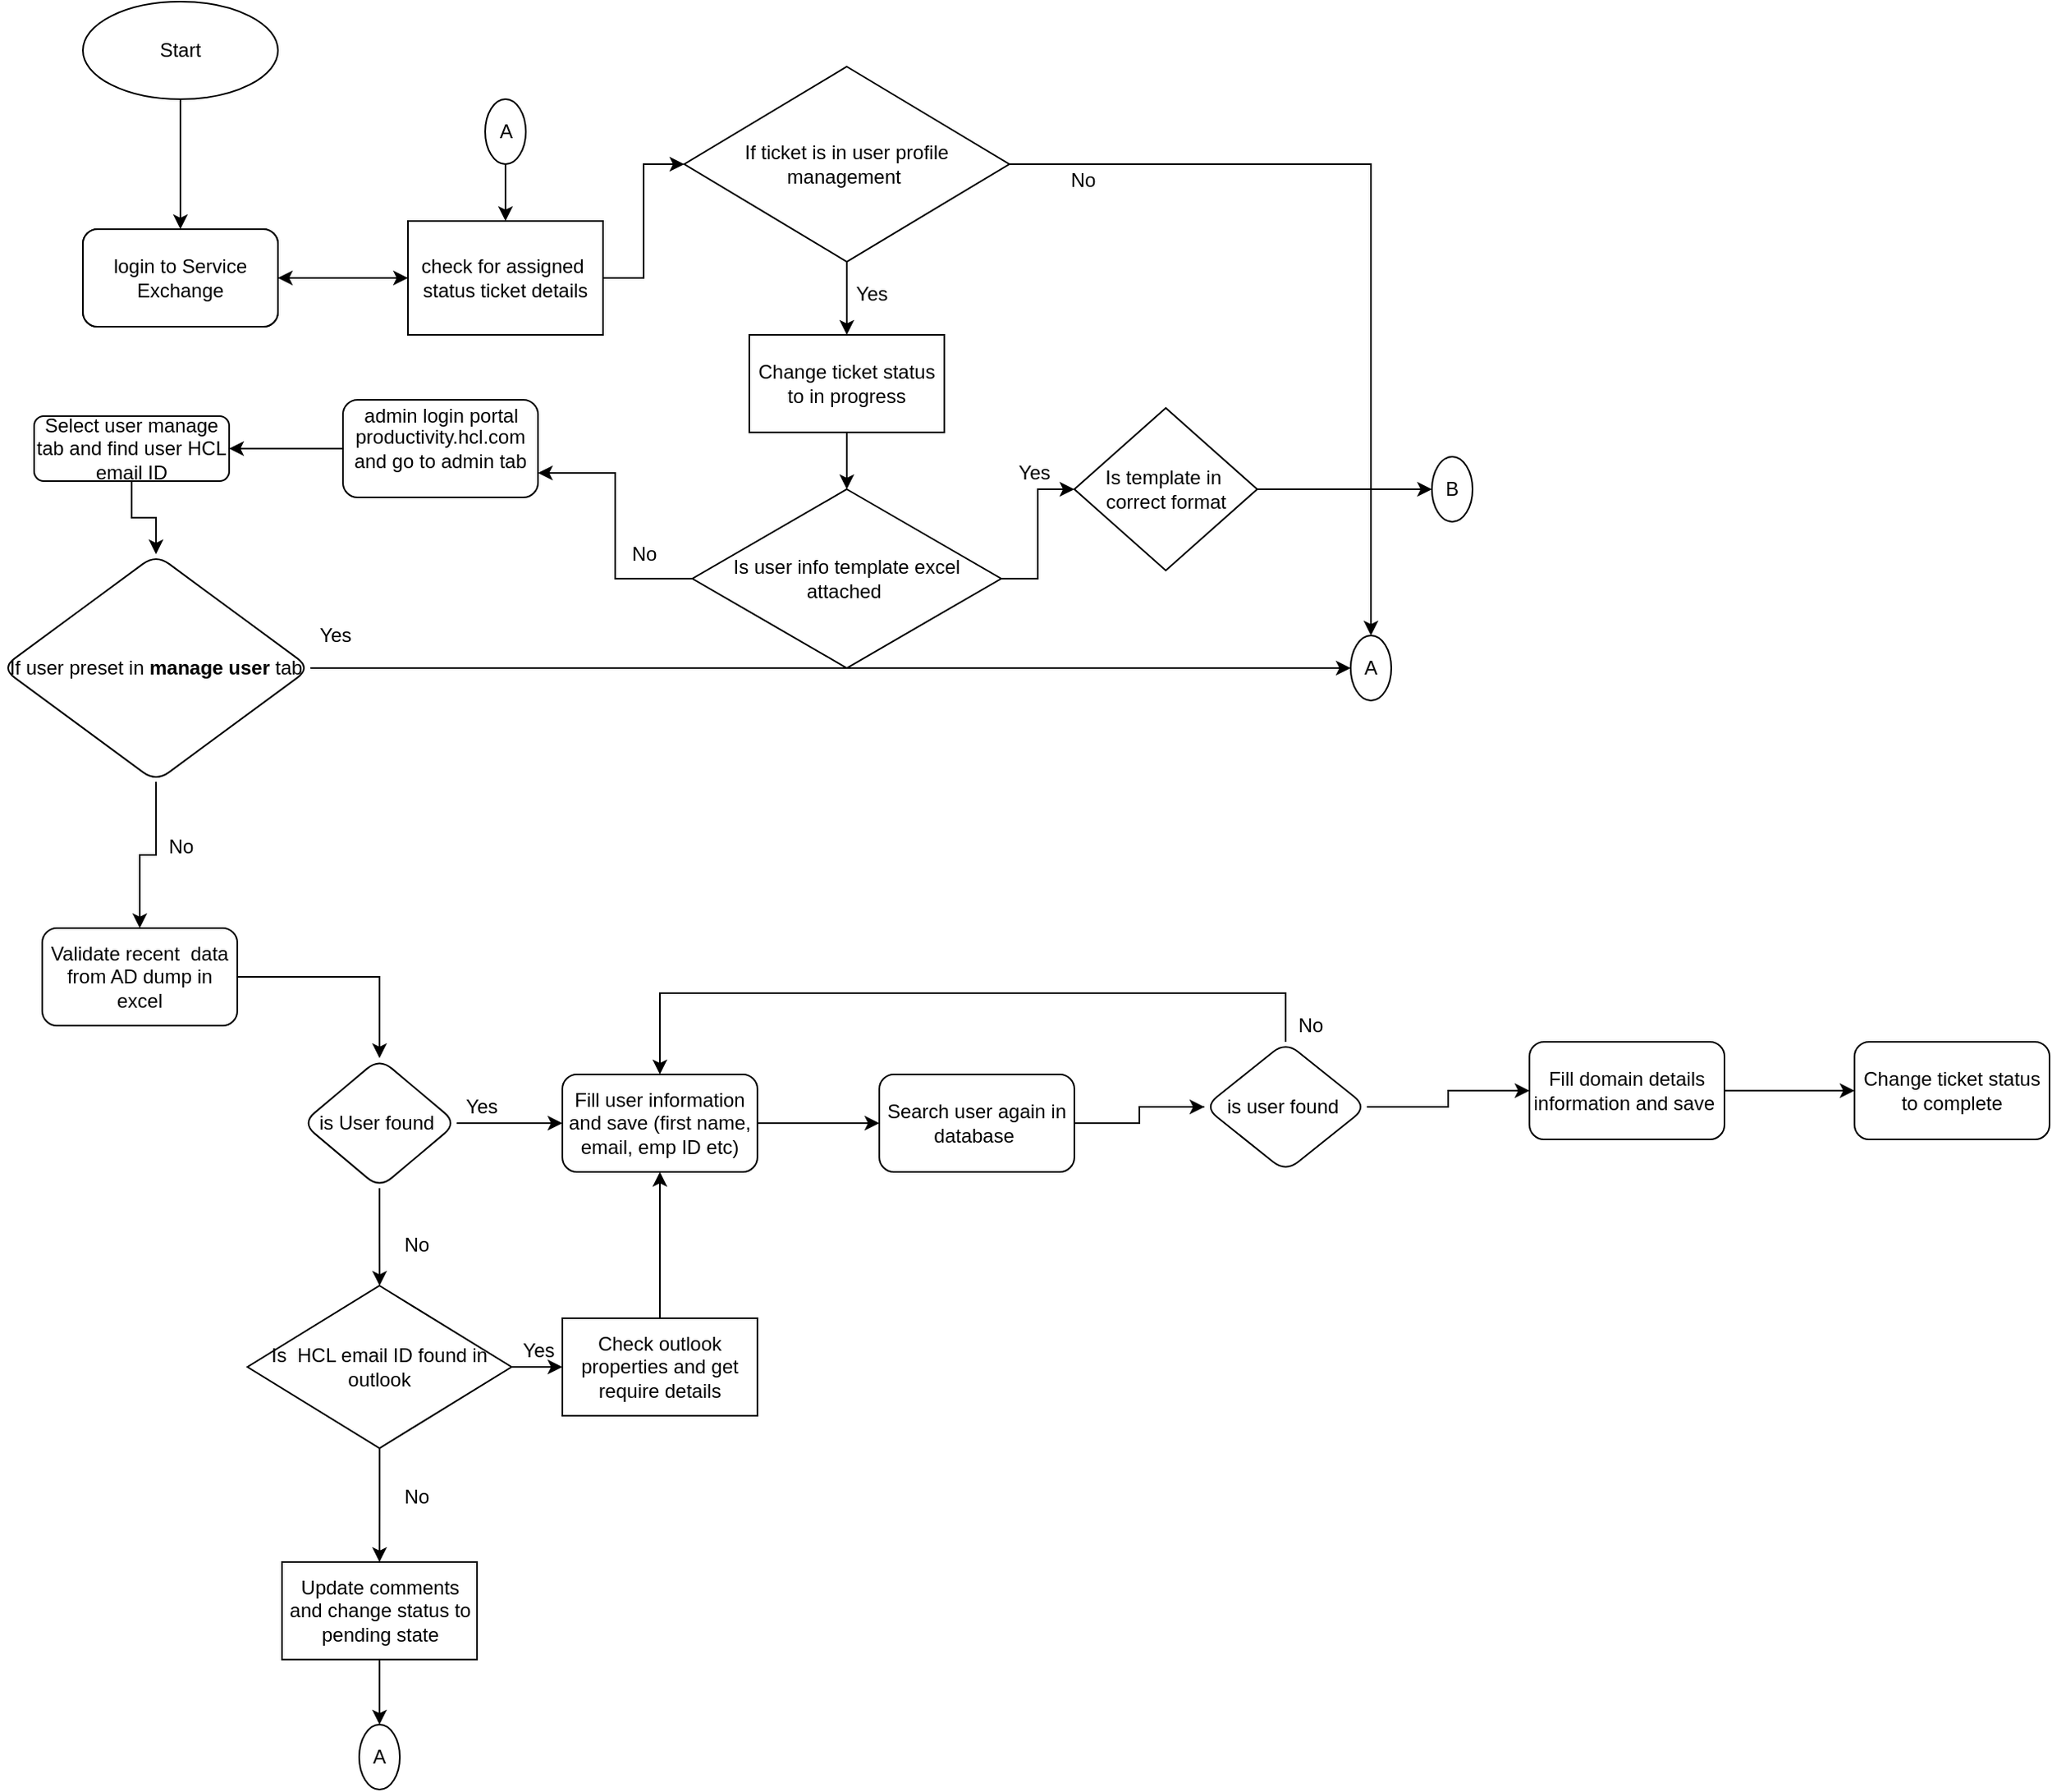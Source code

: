 <mxfile version="16.3.0" type="github" pages="2">
  <diagram id="C5RBs43oDa-KdzZeNtuy" name="Single and multi user">
    <mxGraphModel dx="1138" dy="1679" grid="1" gridSize="10" guides="1" tooltips="1" connect="1" arrows="1" fold="1" page="1" pageScale="1" pageWidth="827" pageHeight="1169" math="0" shadow="0">
      <root>
        <mxCell id="WIyWlLk6GJQsqaUBKTNV-0" />
        <mxCell id="WIyWlLk6GJQsqaUBKTNV-1" parent="WIyWlLk6GJQsqaUBKTNV-0" />
        <mxCell id="cetacUVgxctD-D2GYmzZ-1" value="" style="edgeStyle=orthogonalEdgeStyle;rounded=0;orthogonalLoop=1;jettySize=auto;html=1;startArrow=none;" parent="WIyWlLk6GJQsqaUBKTNV-1" source="cetacUVgxctD-D2GYmzZ-11" target="cetacUVgxctD-D2GYmzZ-0" edge="1">
          <mxGeometry relative="1" as="geometry">
            <Array as="points" />
          </mxGeometry>
        </mxCell>
        <mxCell id="mAZsOUOAPsP8ywR38D3I-47" value="" style="edgeStyle=orthogonalEdgeStyle;rounded=0;orthogonalLoop=1;jettySize=auto;html=1;" parent="WIyWlLk6GJQsqaUBKTNV-1" source="WIyWlLk6GJQsqaUBKTNV-7" target="cetacUVgxctD-D2GYmzZ-41" edge="1">
          <mxGeometry relative="1" as="geometry" />
        </mxCell>
        <mxCell id="WIyWlLk6GJQsqaUBKTNV-7" value="Select user manage tab and find user HCL email ID" style="rounded=1;whiteSpace=wrap;html=1;fontSize=12;glass=0;strokeWidth=1;shadow=0;" parent="WIyWlLk6GJQsqaUBKTNV-1" vertex="1">
          <mxGeometry x="130" y="65" width="120" height="40" as="geometry" />
        </mxCell>
        <mxCell id="cetacUVgxctD-D2GYmzZ-0" value="service exchange(user raised ticket)" style="whiteSpace=wrap;html=1;rounded=1;glass=0;strokeWidth=1;shadow=0;" parent="WIyWlLk6GJQsqaUBKTNV-1" vertex="1">
          <mxGeometry x="160" y="-50" width="120" height="60" as="geometry" />
        </mxCell>
        <mxCell id="cetacUVgxctD-D2GYmzZ-12" value="" style="edgeStyle=orthogonalEdgeStyle;rounded=0;orthogonalLoop=1;jettySize=auto;html=1;" parent="WIyWlLk6GJQsqaUBKTNV-1" source="cetacUVgxctD-D2GYmzZ-3" target="cetacUVgxctD-D2GYmzZ-11" edge="1">
          <mxGeometry relative="1" as="geometry" />
        </mxCell>
        <mxCell id="cetacUVgxctD-D2GYmzZ-3" value="login to Service Exchange" style="whiteSpace=wrap;html=1;rounded=1;glass=0;strokeWidth=1;shadow=0;" parent="WIyWlLk6GJQsqaUBKTNV-1" vertex="1">
          <mxGeometry x="160" y="-50" width="120" height="60" as="geometry" />
        </mxCell>
        <mxCell id="cetacUVgxctD-D2GYmzZ-31" value="" style="edgeStyle=orthogonalEdgeStyle;rounded=0;orthogonalLoop=1;jettySize=auto;html=1;" parent="WIyWlLk6GJQsqaUBKTNV-1" source="cetacUVgxctD-D2GYmzZ-11" target="cetacUVgxctD-D2GYmzZ-30" edge="1">
          <mxGeometry relative="1" as="geometry" />
        </mxCell>
        <mxCell id="cetacUVgxctD-D2GYmzZ-11" value="check for assigned&amp;nbsp; status ticket details" style="whiteSpace=wrap;html=1;" parent="WIyWlLk6GJQsqaUBKTNV-1" vertex="1">
          <mxGeometry x="360" y="-55" width="120" height="70" as="geometry" />
        </mxCell>
        <mxCell id="mAZsOUOAPsP8ywR38D3I-46" value="" style="edgeStyle=orthogonalEdgeStyle;rounded=0;orthogonalLoop=1;jettySize=auto;html=1;" parent="WIyWlLk6GJQsqaUBKTNV-1" source="cetacUVgxctD-D2GYmzZ-15" target="WIyWlLk6GJQsqaUBKTNV-7" edge="1">
          <mxGeometry relative="1" as="geometry" />
        </mxCell>
        <mxCell id="cetacUVgxctD-D2GYmzZ-15" value="productivity.hcl.com and go to admin tab" style="whiteSpace=wrap;html=1;rounded=1;glass=0;strokeWidth=1;shadow=0;" parent="WIyWlLk6GJQsqaUBKTNV-1" vertex="1">
          <mxGeometry x="320" y="55" width="120" height="60" as="geometry" />
        </mxCell>
        <mxCell id="cetacUVgxctD-D2GYmzZ-21" value="admin login portal" style="text;html=1;align=center;verticalAlign=middle;resizable=0;points=[];autosize=1;strokeColor=none;fillColor=none;" parent="WIyWlLk6GJQsqaUBKTNV-1" vertex="1">
          <mxGeometry x="325" y="55" width="110" height="20" as="geometry" />
        </mxCell>
        <mxCell id="cetacUVgxctD-D2GYmzZ-52" value="" style="edgeStyle=orthogonalEdgeStyle;rounded=0;orthogonalLoop=1;jettySize=auto;html=1;startArrow=none;" parent="WIyWlLk6GJQsqaUBKTNV-1" source="mAZsOUOAPsP8ywR38D3I-9" target="cetacUVgxctD-D2GYmzZ-51" edge="1">
          <mxGeometry relative="1" as="geometry" />
        </mxCell>
        <mxCell id="cetacUVgxctD-D2GYmzZ-50" value="" style="edgeStyle=orthogonalEdgeStyle;rounded=0;orthogonalLoop=1;jettySize=auto;html=1;" parent="WIyWlLk6GJQsqaUBKTNV-1" source="cetacUVgxctD-D2GYmzZ-26" target="cetacUVgxctD-D2GYmzZ-24" edge="1">
          <mxGeometry relative="1" as="geometry" />
        </mxCell>
        <mxCell id="mAZsOUOAPsP8ywR38D3I-10" value="" style="edgeStyle=orthogonalEdgeStyle;rounded=0;orthogonalLoop=1;jettySize=auto;html=1;startArrow=none;" parent="WIyWlLk6GJQsqaUBKTNV-1" source="cetacUVgxctD-D2GYmzZ-24" target="mAZsOUOAPsP8ywR38D3I-9" edge="1">
          <mxGeometry relative="1" as="geometry" />
        </mxCell>
        <mxCell id="cetacUVgxctD-D2GYmzZ-26" value="Fill user information and save (first name, email, emp ID etc)" style="whiteSpace=wrap;html=1;rounded=1;glass=0;strokeWidth=1;shadow=0;" parent="WIyWlLk6GJQsqaUBKTNV-1" vertex="1">
          <mxGeometry x="455" y="470" width="120" height="60" as="geometry" />
        </mxCell>
        <mxCell id="cetacUVgxctD-D2GYmzZ-33" value="" style="edgeStyle=orthogonalEdgeStyle;rounded=0;orthogonalLoop=1;jettySize=auto;html=1;entryX=0.5;entryY=0;entryDx=0;entryDy=0;" parent="WIyWlLk6GJQsqaUBKTNV-1" source="cetacUVgxctD-D2GYmzZ-30" target="mAZsOUOAPsP8ywR38D3I-54" edge="1">
          <mxGeometry relative="1" as="geometry">
            <mxPoint x="827" y="-60" as="targetPoint" />
          </mxGeometry>
        </mxCell>
        <mxCell id="mAZsOUOAPsP8ywR38D3I-79" value="" style="edgeStyle=orthogonalEdgeStyle;rounded=0;orthogonalLoop=1;jettySize=auto;html=1;" parent="WIyWlLk6GJQsqaUBKTNV-1" source="cetacUVgxctD-D2GYmzZ-30" target="mAZsOUOAPsP8ywR38D3I-78" edge="1">
          <mxGeometry relative="1" as="geometry" />
        </mxCell>
        <mxCell id="cetacUVgxctD-D2GYmzZ-30" value="If ticket is in user profile management&amp;nbsp;" style="rhombus;whiteSpace=wrap;html=1;" parent="WIyWlLk6GJQsqaUBKTNV-1" vertex="1">
          <mxGeometry x="530" y="-150" width="200" height="120" as="geometry" />
        </mxCell>
        <mxCell id="mAZsOUOAPsP8ywR38D3I-7" value="" style="edgeStyle=orthogonalEdgeStyle;rounded=0;orthogonalLoop=1;jettySize=auto;html=1;" parent="WIyWlLk6GJQsqaUBKTNV-1" source="cetacUVgxctD-D2GYmzZ-41" target="cetacUVgxctD-D2GYmzZ-56" edge="1">
          <mxGeometry relative="1" as="geometry" />
        </mxCell>
        <mxCell id="mAZsOUOAPsP8ywR38D3I-55" value="" style="edgeStyle=orthogonalEdgeStyle;rounded=0;orthogonalLoop=1;jettySize=auto;html=1;" parent="WIyWlLk6GJQsqaUBKTNV-1" source="cetacUVgxctD-D2GYmzZ-41" target="mAZsOUOAPsP8ywR38D3I-54" edge="1">
          <mxGeometry relative="1" as="geometry" />
        </mxCell>
        <mxCell id="cetacUVgxctD-D2GYmzZ-41" value="If user preset in &lt;b&gt;manage user&lt;/b&gt; tab" style="rhombus;whiteSpace=wrap;html=1;rounded=1;glass=0;strokeWidth=1;shadow=0;" parent="WIyWlLk6GJQsqaUBKTNV-1" vertex="1">
          <mxGeometry x="110" y="150" width="190" height="140" as="geometry" />
        </mxCell>
        <mxCell id="cetacUVgxctD-D2GYmzZ-45" value="No" style="text;html=1;resizable=0;autosize=1;align=center;verticalAlign=middle;points=[];fillColor=none;strokeColor=none;rounded=0;" parent="WIyWlLk6GJQsqaUBKTNV-1" vertex="1">
          <mxGeometry x="205" y="320" width="30" height="20" as="geometry" />
        </mxCell>
        <mxCell id="cetacUVgxctD-D2GYmzZ-46" value="No" style="text;html=1;resizable=0;autosize=1;align=center;verticalAlign=middle;points=[];fillColor=none;strokeColor=none;rounded=0;" parent="WIyWlLk6GJQsqaUBKTNV-1" vertex="1">
          <mxGeometry x="760" y="-90" width="30" height="20" as="geometry" />
        </mxCell>
        <mxCell id="mAZsOUOAPsP8ywR38D3I-83" value="" style="edgeStyle=orthogonalEdgeStyle;rounded=0;orthogonalLoop=1;jettySize=auto;html=1;" parent="WIyWlLk6GJQsqaUBKTNV-1" source="cetacUVgxctD-D2GYmzZ-51" target="mAZsOUOAPsP8ywR38D3I-82" edge="1">
          <mxGeometry relative="1" as="geometry" />
        </mxCell>
        <mxCell id="cetacUVgxctD-D2GYmzZ-51" value="&lt;span&gt;Fill domain details information and save&amp;nbsp;&lt;/span&gt;" style="rounded=1;whiteSpace=wrap;html=1;glass=0;strokeWidth=1;shadow=0;" parent="WIyWlLk6GJQsqaUBKTNV-1" vertex="1">
          <mxGeometry x="1050" y="450" width="120" height="60" as="geometry" />
        </mxCell>
        <mxCell id="mAZsOUOAPsP8ywR38D3I-3" value="" style="edgeStyle=orthogonalEdgeStyle;rounded=0;orthogonalLoop=1;jettySize=auto;html=1;" parent="WIyWlLk6GJQsqaUBKTNV-1" source="cetacUVgxctD-D2GYmzZ-56" target="mAZsOUOAPsP8ywR38D3I-2" edge="1">
          <mxGeometry relative="1" as="geometry" />
        </mxCell>
        <mxCell id="cetacUVgxctD-D2GYmzZ-56" value="Validate recent&amp;nbsp; data from AD dump in excel" style="whiteSpace=wrap;html=1;rounded=1;glass=0;strokeWidth=1;shadow=0;" parent="WIyWlLk6GJQsqaUBKTNV-1" vertex="1">
          <mxGeometry x="135" y="380" width="120" height="60" as="geometry" />
        </mxCell>
        <mxCell id="mAZsOUOAPsP8ywR38D3I-4" value="" style="edgeStyle=orthogonalEdgeStyle;rounded=0;orthogonalLoop=1;jettySize=auto;html=1;" parent="WIyWlLk6GJQsqaUBKTNV-1" source="mAZsOUOAPsP8ywR38D3I-2" target="cetacUVgxctD-D2GYmzZ-26" edge="1">
          <mxGeometry relative="1" as="geometry" />
        </mxCell>
        <mxCell id="mAZsOUOAPsP8ywR38D3I-62" value="" style="edgeStyle=orthogonalEdgeStyle;rounded=0;orthogonalLoop=1;jettySize=auto;html=1;" parent="WIyWlLk6GJQsqaUBKTNV-1" source="mAZsOUOAPsP8ywR38D3I-2" target="mAZsOUOAPsP8ywR38D3I-60" edge="1">
          <mxGeometry relative="1" as="geometry" />
        </mxCell>
        <mxCell id="mAZsOUOAPsP8ywR38D3I-2" value="is User found&amp;nbsp;" style="rhombus;whiteSpace=wrap;html=1;rounded=1;glass=0;strokeWidth=1;shadow=0;" parent="WIyWlLk6GJQsqaUBKTNV-1" vertex="1">
          <mxGeometry x="295" y="460" width="95" height="80" as="geometry" />
        </mxCell>
        <mxCell id="mAZsOUOAPsP8ywR38D3I-8" value="No" style="text;html=1;resizable=0;autosize=1;align=center;verticalAlign=middle;points=[];fillColor=none;strokeColor=none;rounded=0;" parent="WIyWlLk6GJQsqaUBKTNV-1" vertex="1">
          <mxGeometry x="350" y="564.5" width="30" height="20" as="geometry" />
        </mxCell>
        <mxCell id="mAZsOUOAPsP8ywR38D3I-15" value="No" style="text;html=1;resizable=0;autosize=1;align=center;verticalAlign=middle;points=[];fillColor=none;strokeColor=none;rounded=0;" parent="WIyWlLk6GJQsqaUBKTNV-1" vertex="1">
          <mxGeometry x="900" y="430" width="30" height="20" as="geometry" />
        </mxCell>
        <mxCell id="cetacUVgxctD-D2GYmzZ-24" value="Search user again in database&amp;nbsp;" style="rounded=1;whiteSpace=wrap;html=1;glass=0;strokeWidth=1;shadow=0;" parent="WIyWlLk6GJQsqaUBKTNV-1" vertex="1">
          <mxGeometry x="650" y="470" width="120" height="60" as="geometry" />
        </mxCell>
        <mxCell id="mAZsOUOAPsP8ywR38D3I-59" value="" style="edgeStyle=orthogonalEdgeStyle;rounded=0;orthogonalLoop=1;jettySize=auto;html=1;entryX=0.5;entryY=0;entryDx=0;entryDy=0;" parent="WIyWlLk6GJQsqaUBKTNV-1" source="mAZsOUOAPsP8ywR38D3I-9" target="cetacUVgxctD-D2GYmzZ-26" edge="1">
          <mxGeometry relative="1" as="geometry">
            <mxPoint x="900" y="620" as="targetPoint" />
            <Array as="points">
              <mxPoint x="900" y="420" />
              <mxPoint x="515" y="420" />
            </Array>
          </mxGeometry>
        </mxCell>
        <mxCell id="mAZsOUOAPsP8ywR38D3I-9" value="is user found&amp;nbsp;" style="rhombus;whiteSpace=wrap;html=1;rounded=1;glass=0;strokeWidth=1;shadow=0;" parent="WIyWlLk6GJQsqaUBKTNV-1" vertex="1">
          <mxGeometry x="850" y="450" width="100" height="80" as="geometry" />
        </mxCell>
        <mxCell id="mAZsOUOAPsP8ywR38D3I-17" value="" style="edgeStyle=orthogonalEdgeStyle;rounded=0;orthogonalLoop=1;jettySize=auto;html=1;endArrow=none;" parent="WIyWlLk6GJQsqaUBKTNV-1" source="cetacUVgxctD-D2GYmzZ-24" target="mAZsOUOAPsP8ywR38D3I-9" edge="1">
          <mxGeometry relative="1" as="geometry">
            <mxPoint x="760" y="480" as="sourcePoint" />
            <mxPoint x="1050" y="480" as="targetPoint" />
          </mxGeometry>
        </mxCell>
        <mxCell id="mAZsOUOAPsP8ywR38D3I-22" value="" style="edgeStyle=orthogonalEdgeStyle;rounded=0;orthogonalLoop=1;jettySize=auto;html=1;" parent="WIyWlLk6GJQsqaUBKTNV-1" source="mAZsOUOAPsP8ywR38D3I-20" target="cetacUVgxctD-D2GYmzZ-3" edge="1">
          <mxGeometry relative="1" as="geometry" />
        </mxCell>
        <mxCell id="mAZsOUOAPsP8ywR38D3I-20" value="Start" style="ellipse;whiteSpace=wrap;html=1;rounded=1;glass=0;strokeWidth=1;shadow=0;" parent="WIyWlLk6GJQsqaUBKTNV-1" vertex="1">
          <mxGeometry x="160" y="-190" width="120" height="60" as="geometry" />
        </mxCell>
        <mxCell id="mAZsOUOAPsP8ywR38D3I-41" value="" style="edgeStyle=orthogonalEdgeStyle;rounded=0;orthogonalLoop=1;jettySize=auto;html=1;" parent="WIyWlLk6GJQsqaUBKTNV-1" source="mAZsOUOAPsP8ywR38D3I-25" target="mAZsOUOAPsP8ywR38D3I-34" edge="1">
          <mxGeometry relative="1" as="geometry" />
        </mxCell>
        <mxCell id="mAZsOUOAPsP8ywR38D3I-42" value="" style="edgeStyle=orthogonalEdgeStyle;rounded=0;orthogonalLoop=1;jettySize=auto;html=1;entryX=1;entryY=0.75;entryDx=0;entryDy=0;" parent="WIyWlLk6GJQsqaUBKTNV-1" source="mAZsOUOAPsP8ywR38D3I-25" target="cetacUVgxctD-D2GYmzZ-15" edge="1">
          <mxGeometry relative="1" as="geometry">
            <mxPoint x="380" y="120" as="targetPoint" />
          </mxGeometry>
        </mxCell>
        <mxCell id="mAZsOUOAPsP8ywR38D3I-25" value="Is user info template excel attached&amp;nbsp;" style="rhombus;whiteSpace=wrap;html=1;" parent="WIyWlLk6GJQsqaUBKTNV-1" vertex="1">
          <mxGeometry x="535" y="110" width="190" height="110" as="geometry" />
        </mxCell>
        <mxCell id="mAZsOUOAPsP8ywR38D3I-57" value="" style="edgeStyle=orthogonalEdgeStyle;rounded=0;orthogonalLoop=1;jettySize=auto;html=1;" parent="WIyWlLk6GJQsqaUBKTNV-1" source="mAZsOUOAPsP8ywR38D3I-34" target="mAZsOUOAPsP8ywR38D3I-56" edge="1">
          <mxGeometry relative="1" as="geometry" />
        </mxCell>
        <mxCell id="mAZsOUOAPsP8ywR38D3I-34" value="Is template in&amp;nbsp; correct format" style="rhombus;whiteSpace=wrap;html=1;" parent="WIyWlLk6GJQsqaUBKTNV-1" vertex="1">
          <mxGeometry x="770" y="60" width="112.5" height="100" as="geometry" />
        </mxCell>
        <mxCell id="mAZsOUOAPsP8ywR38D3I-39" value="No" style="text;html=1;resizable=0;autosize=1;align=center;verticalAlign=middle;points=[];fillColor=none;strokeColor=none;rounded=0;" parent="WIyWlLk6GJQsqaUBKTNV-1" vertex="1">
          <mxGeometry x="490" y="140" width="30" height="20" as="geometry" />
        </mxCell>
        <mxCell id="mAZsOUOAPsP8ywR38D3I-43" value="Yes" style="text;html=1;resizable=0;autosize=1;align=center;verticalAlign=middle;points=[];fillColor=none;strokeColor=none;rounded=0;" parent="WIyWlLk6GJQsqaUBKTNV-1" vertex="1">
          <mxGeometry x="730" y="90" width="30" height="20" as="geometry" />
        </mxCell>
        <mxCell id="mAZsOUOAPsP8ywR38D3I-45" value="Yes" style="text;html=1;resizable=0;autosize=1;align=center;verticalAlign=middle;points=[];fillColor=none;strokeColor=none;rounded=0;" parent="WIyWlLk6GJQsqaUBKTNV-1" vertex="1">
          <mxGeometry x="300" y="190" width="30" height="20" as="geometry" />
        </mxCell>
        <mxCell id="mAZsOUOAPsP8ywR38D3I-53" value="" style="edgeStyle=orthogonalEdgeStyle;rounded=0;orthogonalLoop=1;jettySize=auto;html=1;" parent="WIyWlLk6GJQsqaUBKTNV-1" source="mAZsOUOAPsP8ywR38D3I-52" target="cetacUVgxctD-D2GYmzZ-11" edge="1">
          <mxGeometry relative="1" as="geometry" />
        </mxCell>
        <mxCell id="mAZsOUOAPsP8ywR38D3I-52" value="A" style="ellipse;whiteSpace=wrap;html=1;rounded=1;glass=0;strokeWidth=1;shadow=0;" parent="WIyWlLk6GJQsqaUBKTNV-1" vertex="1">
          <mxGeometry x="407.5" y="-130" width="25" height="40" as="geometry" />
        </mxCell>
        <mxCell id="mAZsOUOAPsP8ywR38D3I-54" value="A" style="ellipse;whiteSpace=wrap;html=1;rounded=1;glass=0;strokeWidth=1;shadow=0;" parent="WIyWlLk6GJQsqaUBKTNV-1" vertex="1">
          <mxGeometry x="940" y="200" width="25" height="40" as="geometry" />
        </mxCell>
        <mxCell id="mAZsOUOAPsP8ywR38D3I-56" value="B" style="ellipse;whiteSpace=wrap;html=1;rounded=1;glass=0;strokeWidth=1;shadow=0;" parent="WIyWlLk6GJQsqaUBKTNV-1" vertex="1">
          <mxGeometry x="990" y="90" width="25" height="40" as="geometry" />
        </mxCell>
        <mxCell id="mAZsOUOAPsP8ywR38D3I-64" value="" style="edgeStyle=orthogonalEdgeStyle;rounded=0;orthogonalLoop=1;jettySize=auto;html=1;" parent="WIyWlLk6GJQsqaUBKTNV-1" source="mAZsOUOAPsP8ywR38D3I-60" target="mAZsOUOAPsP8ywR38D3I-63" edge="1">
          <mxGeometry relative="1" as="geometry" />
        </mxCell>
        <mxCell id="mAZsOUOAPsP8ywR38D3I-74" value="" style="edgeStyle=orthogonalEdgeStyle;rounded=0;orthogonalLoop=1;jettySize=auto;html=1;" parent="WIyWlLk6GJQsqaUBKTNV-1" source="mAZsOUOAPsP8ywR38D3I-60" target="mAZsOUOAPsP8ywR38D3I-73" edge="1">
          <mxGeometry relative="1" as="geometry" />
        </mxCell>
        <mxCell id="mAZsOUOAPsP8ywR38D3I-60" value="Is&amp;nbsp; HCL email ID found in outlook" style="rhombus;whiteSpace=wrap;html=1;" parent="WIyWlLk6GJQsqaUBKTNV-1" vertex="1">
          <mxGeometry x="261.25" y="600" width="162.5" height="100" as="geometry" />
        </mxCell>
        <mxCell id="mAZsOUOAPsP8ywR38D3I-71" value="" style="edgeStyle=orthogonalEdgeStyle;rounded=0;orthogonalLoop=1;jettySize=auto;html=1;" parent="WIyWlLk6GJQsqaUBKTNV-1" source="mAZsOUOAPsP8ywR38D3I-63" target="mAZsOUOAPsP8ywR38D3I-69" edge="1">
          <mxGeometry relative="1" as="geometry" />
        </mxCell>
        <mxCell id="mAZsOUOAPsP8ywR38D3I-63" value="Update comments and change status to pending state" style="whiteSpace=wrap;html=1;" parent="WIyWlLk6GJQsqaUBKTNV-1" vertex="1">
          <mxGeometry x="282.5" y="770" width="120" height="60" as="geometry" />
        </mxCell>
        <mxCell id="mAZsOUOAPsP8ywR38D3I-67" value="No" style="text;html=1;resizable=0;autosize=1;align=center;verticalAlign=middle;points=[];fillColor=none;strokeColor=none;rounded=0;" parent="WIyWlLk6GJQsqaUBKTNV-1" vertex="1">
          <mxGeometry x="350" y="720" width="30" height="20" as="geometry" />
        </mxCell>
        <mxCell id="mAZsOUOAPsP8ywR38D3I-68" value="Yes" style="text;html=1;resizable=0;autosize=1;align=center;verticalAlign=middle;points=[];fillColor=none;strokeColor=none;rounded=0;" parent="WIyWlLk6GJQsqaUBKTNV-1" vertex="1">
          <mxGeometry x="425" y="630" width="30" height="20" as="geometry" />
        </mxCell>
        <mxCell id="mAZsOUOAPsP8ywR38D3I-69" value="A" style="ellipse;whiteSpace=wrap;html=1;rounded=1;glass=0;strokeWidth=1;shadow=0;" parent="WIyWlLk6GJQsqaUBKTNV-1" vertex="1">
          <mxGeometry x="330" y="870" width="25" height="40" as="geometry" />
        </mxCell>
        <mxCell id="mAZsOUOAPsP8ywR38D3I-76" value="" style="edgeStyle=orthogonalEdgeStyle;rounded=0;orthogonalLoop=1;jettySize=auto;html=1;" parent="WIyWlLk6GJQsqaUBKTNV-1" source="mAZsOUOAPsP8ywR38D3I-73" target="cetacUVgxctD-D2GYmzZ-26" edge="1">
          <mxGeometry relative="1" as="geometry" />
        </mxCell>
        <mxCell id="mAZsOUOAPsP8ywR38D3I-73" value="Check outlook properties and get require details" style="whiteSpace=wrap;html=1;" parent="WIyWlLk6GJQsqaUBKTNV-1" vertex="1">
          <mxGeometry x="455" y="620" width="120" height="60" as="geometry" />
        </mxCell>
        <mxCell id="mAZsOUOAPsP8ywR38D3I-75" value="Yes" style="text;html=1;resizable=0;autosize=1;align=center;verticalAlign=middle;points=[];fillColor=none;strokeColor=none;rounded=0;" parent="WIyWlLk6GJQsqaUBKTNV-1" vertex="1">
          <mxGeometry x="390" y="480" width="30" height="20" as="geometry" />
        </mxCell>
        <mxCell id="mAZsOUOAPsP8ywR38D3I-81" value="" style="edgeStyle=orthogonalEdgeStyle;rounded=0;orthogonalLoop=1;jettySize=auto;html=1;" parent="WIyWlLk6GJQsqaUBKTNV-1" source="mAZsOUOAPsP8ywR38D3I-78" target="mAZsOUOAPsP8ywR38D3I-25" edge="1">
          <mxGeometry relative="1" as="geometry" />
        </mxCell>
        <mxCell id="mAZsOUOAPsP8ywR38D3I-78" value="Change ticket status to in progress" style="whiteSpace=wrap;html=1;" parent="WIyWlLk6GJQsqaUBKTNV-1" vertex="1">
          <mxGeometry x="570" y="15" width="120" height="60" as="geometry" />
        </mxCell>
        <mxCell id="mAZsOUOAPsP8ywR38D3I-80" value="Yes" style="text;html=1;resizable=0;autosize=1;align=center;verticalAlign=middle;points=[];fillColor=none;strokeColor=none;rounded=0;" parent="WIyWlLk6GJQsqaUBKTNV-1" vertex="1">
          <mxGeometry x="630" y="-20" width="30" height="20" as="geometry" />
        </mxCell>
        <mxCell id="mAZsOUOAPsP8ywR38D3I-82" value="Change ticket status to complete" style="whiteSpace=wrap;html=1;rounded=1;glass=0;strokeWidth=1;shadow=0;" parent="WIyWlLk6GJQsqaUBKTNV-1" vertex="1">
          <mxGeometry x="1250" y="450" width="120" height="60" as="geometry" />
        </mxCell>
      </root>
    </mxGraphModel>
  </diagram>
  <diagram id="R3ImiBsq5mQkZxHNHay4" name="User mapping">
    <mxGraphModel dx="1138" dy="1610" grid="1" gridSize="10" guides="1" tooltips="1" connect="1" arrows="1" fold="1" page="1" pageScale="1" pageWidth="850" pageHeight="1100" math="0" shadow="0">
      <root>
        <mxCell id="OPhQEOkwRusyhoSYXrYx-0" />
        <mxCell id="OPhQEOkwRusyhoSYXrYx-1" parent="OPhQEOkwRusyhoSYXrYx-0" />
        <mxCell id="baaS2Q9ad4uH797Fi7NQ-0" value="" style="edgeStyle=orthogonalEdgeStyle;rounded=0;orthogonalLoop=1;jettySize=auto;html=1;startArrow=none;" edge="1" parent="OPhQEOkwRusyhoSYXrYx-1" source="baaS2Q9ad4uH797Fi7NQ-7" target="baaS2Q9ad4uH797Fi7NQ-3">
          <mxGeometry relative="1" as="geometry">
            <Array as="points" />
          </mxGeometry>
        </mxCell>
        <mxCell id="baaS2Q9ad4uH797Fi7NQ-1" value="" style="edgeStyle=orthogonalEdgeStyle;rounded=0;orthogonalLoop=1;jettySize=auto;html=1;" edge="1" parent="OPhQEOkwRusyhoSYXrYx-1" source="baaS2Q9ad4uH797Fi7NQ-2" target="baaS2Q9ad4uH797Fi7NQ-20">
          <mxGeometry relative="1" as="geometry" />
        </mxCell>
        <mxCell id="baaS2Q9ad4uH797Fi7NQ-2" value="Select user manage tab and find user HCL email ID" style="rounded=1;whiteSpace=wrap;html=1;fontSize=12;glass=0;strokeWidth=1;shadow=0;" vertex="1" parent="OPhQEOkwRusyhoSYXrYx-1">
          <mxGeometry x="130" y="65" width="120" height="40" as="geometry" />
        </mxCell>
        <mxCell id="baaS2Q9ad4uH797Fi7NQ-3" value="service exchange(user raised ticket)" style="whiteSpace=wrap;html=1;rounded=1;glass=0;strokeWidth=1;shadow=0;" vertex="1" parent="OPhQEOkwRusyhoSYXrYx-1">
          <mxGeometry x="160" y="-50" width="120" height="60" as="geometry" />
        </mxCell>
        <mxCell id="baaS2Q9ad4uH797Fi7NQ-4" value="" style="edgeStyle=orthogonalEdgeStyle;rounded=0;orthogonalLoop=1;jettySize=auto;html=1;" edge="1" parent="OPhQEOkwRusyhoSYXrYx-1" source="baaS2Q9ad4uH797Fi7NQ-5" target="baaS2Q9ad4uH797Fi7NQ-7">
          <mxGeometry relative="1" as="geometry" />
        </mxCell>
        <mxCell id="baaS2Q9ad4uH797Fi7NQ-5" value="login to Service Exchange" style="whiteSpace=wrap;html=1;rounded=1;glass=0;strokeWidth=1;shadow=0;" vertex="1" parent="OPhQEOkwRusyhoSYXrYx-1">
          <mxGeometry x="160" y="-50" width="120" height="60" as="geometry" />
        </mxCell>
        <mxCell id="baaS2Q9ad4uH797Fi7NQ-6" value="" style="edgeStyle=orthogonalEdgeStyle;rounded=0;orthogonalLoop=1;jettySize=auto;html=1;" edge="1" parent="OPhQEOkwRusyhoSYXrYx-1" source="baaS2Q9ad4uH797Fi7NQ-7" target="baaS2Q9ad4uH797Fi7NQ-17">
          <mxGeometry relative="1" as="geometry" />
        </mxCell>
        <mxCell id="baaS2Q9ad4uH797Fi7NQ-7" value="check for assigned&amp;nbsp; status ticket details" style="whiteSpace=wrap;html=1;" vertex="1" parent="OPhQEOkwRusyhoSYXrYx-1">
          <mxGeometry x="360" y="-55" width="120" height="70" as="geometry" />
        </mxCell>
        <mxCell id="baaS2Q9ad4uH797Fi7NQ-8" value="" style="edgeStyle=orthogonalEdgeStyle;rounded=0;orthogonalLoop=1;jettySize=auto;html=1;" edge="1" parent="OPhQEOkwRusyhoSYXrYx-1" source="baaS2Q9ad4uH797Fi7NQ-9" target="baaS2Q9ad4uH797Fi7NQ-2">
          <mxGeometry relative="1" as="geometry" />
        </mxCell>
        <mxCell id="baaS2Q9ad4uH797Fi7NQ-9" value="productivity.hcl.com and go to admin tab" style="whiteSpace=wrap;html=1;rounded=1;glass=0;strokeWidth=1;shadow=0;" vertex="1" parent="OPhQEOkwRusyhoSYXrYx-1">
          <mxGeometry x="320" y="55" width="120" height="60" as="geometry" />
        </mxCell>
        <mxCell id="baaS2Q9ad4uH797Fi7NQ-10" value="admin login portal" style="text;html=1;align=center;verticalAlign=middle;resizable=0;points=[];autosize=1;strokeColor=none;fillColor=none;" vertex="1" parent="OPhQEOkwRusyhoSYXrYx-1">
          <mxGeometry x="325" y="55" width="110" height="20" as="geometry" />
        </mxCell>
        <mxCell id="baaS2Q9ad4uH797Fi7NQ-11" value="" style="edgeStyle=orthogonalEdgeStyle;rounded=0;orthogonalLoop=1;jettySize=auto;html=1;startArrow=none;" edge="1" parent="OPhQEOkwRusyhoSYXrYx-1" source="baaS2Q9ad4uH797Fi7NQ-34" target="baaS2Q9ad4uH797Fi7NQ-24">
          <mxGeometry relative="1" as="geometry" />
        </mxCell>
        <mxCell id="baaS2Q9ad4uH797Fi7NQ-12" value="" style="edgeStyle=orthogonalEdgeStyle;rounded=0;orthogonalLoop=1;jettySize=auto;html=1;" edge="1" parent="OPhQEOkwRusyhoSYXrYx-1" source="baaS2Q9ad4uH797Fi7NQ-14" target="baaS2Q9ad4uH797Fi7NQ-32">
          <mxGeometry relative="1" as="geometry" />
        </mxCell>
        <mxCell id="baaS2Q9ad4uH797Fi7NQ-13" value="" style="edgeStyle=orthogonalEdgeStyle;rounded=0;orthogonalLoop=1;jettySize=auto;html=1;startArrow=none;" edge="1" parent="OPhQEOkwRusyhoSYXrYx-1" source="baaS2Q9ad4uH797Fi7NQ-32" target="baaS2Q9ad4uH797Fi7NQ-34">
          <mxGeometry relative="1" as="geometry" />
        </mxCell>
        <mxCell id="baaS2Q9ad4uH797Fi7NQ-14" value="Fill user information and save (first name, email, emp ID etc)" style="whiteSpace=wrap;html=1;rounded=1;glass=0;strokeWidth=1;shadow=0;" vertex="1" parent="OPhQEOkwRusyhoSYXrYx-1">
          <mxGeometry x="455" y="470" width="120" height="60" as="geometry" />
        </mxCell>
        <mxCell id="baaS2Q9ad4uH797Fi7NQ-15" value="" style="edgeStyle=orthogonalEdgeStyle;rounded=0;orthogonalLoop=1;jettySize=auto;html=1;entryX=0.5;entryY=0;entryDx=0;entryDy=0;" edge="1" parent="OPhQEOkwRusyhoSYXrYx-1" source="baaS2Q9ad4uH797Fi7NQ-17" target="baaS2Q9ad4uH797Fi7NQ-48">
          <mxGeometry relative="1" as="geometry">
            <mxPoint x="827" y="-60" as="targetPoint" />
          </mxGeometry>
        </mxCell>
        <mxCell id="baaS2Q9ad4uH797Fi7NQ-16" value="" style="edgeStyle=orthogonalEdgeStyle;rounded=0;orthogonalLoop=1;jettySize=auto;html=1;" edge="1" parent="OPhQEOkwRusyhoSYXrYx-1" source="baaS2Q9ad4uH797Fi7NQ-17" target="baaS2Q9ad4uH797Fi7NQ-62">
          <mxGeometry relative="1" as="geometry" />
        </mxCell>
        <mxCell id="baaS2Q9ad4uH797Fi7NQ-17" value="If ticket is in user profile management&amp;nbsp;" style="rhombus;whiteSpace=wrap;html=1;" vertex="1" parent="OPhQEOkwRusyhoSYXrYx-1">
          <mxGeometry x="530" y="-150" width="200" height="120" as="geometry" />
        </mxCell>
        <mxCell id="baaS2Q9ad4uH797Fi7NQ-18" value="" style="edgeStyle=orthogonalEdgeStyle;rounded=0;orthogonalLoop=1;jettySize=auto;html=1;" edge="1" parent="OPhQEOkwRusyhoSYXrYx-1" source="baaS2Q9ad4uH797Fi7NQ-20" target="baaS2Q9ad4uH797Fi7NQ-26">
          <mxGeometry relative="1" as="geometry" />
        </mxCell>
        <mxCell id="baaS2Q9ad4uH797Fi7NQ-19" value="" style="edgeStyle=orthogonalEdgeStyle;rounded=0;orthogonalLoop=1;jettySize=auto;html=1;" edge="1" parent="OPhQEOkwRusyhoSYXrYx-1" source="baaS2Q9ad4uH797Fi7NQ-20" target="baaS2Q9ad4uH797Fi7NQ-48">
          <mxGeometry relative="1" as="geometry" />
        </mxCell>
        <mxCell id="baaS2Q9ad4uH797Fi7NQ-20" value="If user preset in &lt;b&gt;manage user&lt;/b&gt; tab" style="rhombus;whiteSpace=wrap;html=1;rounded=1;glass=0;strokeWidth=1;shadow=0;" vertex="1" parent="OPhQEOkwRusyhoSYXrYx-1">
          <mxGeometry x="110" y="150" width="190" height="140" as="geometry" />
        </mxCell>
        <mxCell id="baaS2Q9ad4uH797Fi7NQ-21" value="No" style="text;html=1;resizable=0;autosize=1;align=center;verticalAlign=middle;points=[];fillColor=none;strokeColor=none;rounded=0;" vertex="1" parent="OPhQEOkwRusyhoSYXrYx-1">
          <mxGeometry x="205" y="320" width="30" height="20" as="geometry" />
        </mxCell>
        <mxCell id="baaS2Q9ad4uH797Fi7NQ-22" value="No" style="text;html=1;resizable=0;autosize=1;align=center;verticalAlign=middle;points=[];fillColor=none;strokeColor=none;rounded=0;" vertex="1" parent="OPhQEOkwRusyhoSYXrYx-1">
          <mxGeometry x="760" y="-90" width="30" height="20" as="geometry" />
        </mxCell>
        <mxCell id="baaS2Q9ad4uH797Fi7NQ-23" value="" style="edgeStyle=orthogonalEdgeStyle;rounded=0;orthogonalLoop=1;jettySize=auto;html=1;" edge="1" parent="OPhQEOkwRusyhoSYXrYx-1" source="baaS2Q9ad4uH797Fi7NQ-24">
          <mxGeometry relative="1" as="geometry">
            <mxPoint x="1250" y="480" as="targetPoint" />
          </mxGeometry>
        </mxCell>
        <mxCell id="baaS2Q9ad4uH797Fi7NQ-24" value="&lt;span&gt;Fill domain details information and save&amp;nbsp;&lt;/span&gt;" style="rounded=1;whiteSpace=wrap;html=1;glass=0;strokeWidth=1;shadow=0;" vertex="1" parent="OPhQEOkwRusyhoSYXrYx-1">
          <mxGeometry x="1050" y="450" width="120" height="60" as="geometry" />
        </mxCell>
        <mxCell id="baaS2Q9ad4uH797Fi7NQ-25" value="" style="edgeStyle=orthogonalEdgeStyle;rounded=0;orthogonalLoop=1;jettySize=auto;html=1;" edge="1" parent="OPhQEOkwRusyhoSYXrYx-1" source="baaS2Q9ad4uH797Fi7NQ-26" target="baaS2Q9ad4uH797Fi7NQ-29">
          <mxGeometry relative="1" as="geometry" />
        </mxCell>
        <mxCell id="baaS2Q9ad4uH797Fi7NQ-26" value="Validate recent&amp;nbsp; data from AD dump in excel" style="whiteSpace=wrap;html=1;rounded=1;glass=0;strokeWidth=1;shadow=0;" vertex="1" parent="OPhQEOkwRusyhoSYXrYx-1">
          <mxGeometry x="135" y="380" width="120" height="60" as="geometry" />
        </mxCell>
        <mxCell id="baaS2Q9ad4uH797Fi7NQ-27" value="" style="edgeStyle=orthogonalEdgeStyle;rounded=0;orthogonalLoop=1;jettySize=auto;html=1;" edge="1" parent="OPhQEOkwRusyhoSYXrYx-1" source="baaS2Q9ad4uH797Fi7NQ-29" target="baaS2Q9ad4uH797Fi7NQ-14">
          <mxGeometry relative="1" as="geometry" />
        </mxCell>
        <mxCell id="baaS2Q9ad4uH797Fi7NQ-28" value="" style="edgeStyle=orthogonalEdgeStyle;rounded=0;orthogonalLoop=1;jettySize=auto;html=1;" edge="1" parent="OPhQEOkwRusyhoSYXrYx-1" source="baaS2Q9ad4uH797Fi7NQ-29" target="baaS2Q9ad4uH797Fi7NQ-52">
          <mxGeometry relative="1" as="geometry" />
        </mxCell>
        <mxCell id="baaS2Q9ad4uH797Fi7NQ-29" value="is User found&amp;nbsp;" style="rhombus;whiteSpace=wrap;html=1;rounded=1;glass=0;strokeWidth=1;shadow=0;" vertex="1" parent="OPhQEOkwRusyhoSYXrYx-1">
          <mxGeometry x="295" y="460" width="95" height="80" as="geometry" />
        </mxCell>
        <mxCell id="baaS2Q9ad4uH797Fi7NQ-30" value="No" style="text;html=1;resizable=0;autosize=1;align=center;verticalAlign=middle;points=[];fillColor=none;strokeColor=none;rounded=0;" vertex="1" parent="OPhQEOkwRusyhoSYXrYx-1">
          <mxGeometry x="350" y="564.5" width="30" height="20" as="geometry" />
        </mxCell>
        <mxCell id="baaS2Q9ad4uH797Fi7NQ-31" value="No" style="text;html=1;resizable=0;autosize=1;align=center;verticalAlign=middle;points=[];fillColor=none;strokeColor=none;rounded=0;" vertex="1" parent="OPhQEOkwRusyhoSYXrYx-1">
          <mxGeometry x="900" y="430" width="30" height="20" as="geometry" />
        </mxCell>
        <mxCell id="baaS2Q9ad4uH797Fi7NQ-32" value="Search user again in database&amp;nbsp;" style="rounded=1;whiteSpace=wrap;html=1;glass=0;strokeWidth=1;shadow=0;" vertex="1" parent="OPhQEOkwRusyhoSYXrYx-1">
          <mxGeometry x="650" y="470" width="120" height="60" as="geometry" />
        </mxCell>
        <mxCell id="baaS2Q9ad4uH797Fi7NQ-33" value="" style="edgeStyle=orthogonalEdgeStyle;rounded=0;orthogonalLoop=1;jettySize=auto;html=1;entryX=0.5;entryY=0;entryDx=0;entryDy=0;" edge="1" parent="OPhQEOkwRusyhoSYXrYx-1" source="baaS2Q9ad4uH797Fi7NQ-34" target="baaS2Q9ad4uH797Fi7NQ-14">
          <mxGeometry relative="1" as="geometry">
            <mxPoint x="900" y="620" as="targetPoint" />
            <Array as="points">
              <mxPoint x="900" y="420" />
              <mxPoint x="515" y="420" />
            </Array>
          </mxGeometry>
        </mxCell>
        <mxCell id="baaS2Q9ad4uH797Fi7NQ-34" value="is user found&amp;nbsp;" style="rhombus;whiteSpace=wrap;html=1;rounded=1;glass=0;strokeWidth=1;shadow=0;" vertex="1" parent="OPhQEOkwRusyhoSYXrYx-1">
          <mxGeometry x="850" y="450" width="100" height="80" as="geometry" />
        </mxCell>
        <mxCell id="baaS2Q9ad4uH797Fi7NQ-35" value="" style="edgeStyle=orthogonalEdgeStyle;rounded=0;orthogonalLoop=1;jettySize=auto;html=1;endArrow=none;" edge="1" parent="OPhQEOkwRusyhoSYXrYx-1" source="baaS2Q9ad4uH797Fi7NQ-32" target="baaS2Q9ad4uH797Fi7NQ-34">
          <mxGeometry relative="1" as="geometry">
            <mxPoint x="760" y="480" as="sourcePoint" />
            <mxPoint x="1050" y="480" as="targetPoint" />
          </mxGeometry>
        </mxCell>
        <mxCell id="baaS2Q9ad4uH797Fi7NQ-36" value="" style="edgeStyle=orthogonalEdgeStyle;rounded=0;orthogonalLoop=1;jettySize=auto;html=1;" edge="1" parent="OPhQEOkwRusyhoSYXrYx-1" source="baaS2Q9ad4uH797Fi7NQ-37" target="baaS2Q9ad4uH797Fi7NQ-5">
          <mxGeometry relative="1" as="geometry" />
        </mxCell>
        <mxCell id="baaS2Q9ad4uH797Fi7NQ-37" value="Start" style="ellipse;whiteSpace=wrap;html=1;rounded=1;glass=0;strokeWidth=1;shadow=0;" vertex="1" parent="OPhQEOkwRusyhoSYXrYx-1">
          <mxGeometry x="160" y="-190" width="120" height="60" as="geometry" />
        </mxCell>
        <mxCell id="baaS2Q9ad4uH797Fi7NQ-38" value="" style="edgeStyle=orthogonalEdgeStyle;rounded=0;orthogonalLoop=1;jettySize=auto;html=1;" edge="1" parent="OPhQEOkwRusyhoSYXrYx-1" source="baaS2Q9ad4uH797Fi7NQ-40" target="baaS2Q9ad4uH797Fi7NQ-42">
          <mxGeometry relative="1" as="geometry" />
        </mxCell>
        <mxCell id="baaS2Q9ad4uH797Fi7NQ-39" value="" style="edgeStyle=orthogonalEdgeStyle;rounded=0;orthogonalLoop=1;jettySize=auto;html=1;entryX=1;entryY=0.75;entryDx=0;entryDy=0;" edge="1" parent="OPhQEOkwRusyhoSYXrYx-1" source="baaS2Q9ad4uH797Fi7NQ-40" target="baaS2Q9ad4uH797Fi7NQ-9">
          <mxGeometry relative="1" as="geometry">
            <mxPoint x="380" y="120" as="targetPoint" />
          </mxGeometry>
        </mxCell>
        <mxCell id="baaS2Q9ad4uH797Fi7NQ-40" value="Is user info template excel attached&amp;nbsp;" style="rhombus;whiteSpace=wrap;html=1;" vertex="1" parent="OPhQEOkwRusyhoSYXrYx-1">
          <mxGeometry x="535" y="110" width="190" height="110" as="geometry" />
        </mxCell>
        <mxCell id="baaS2Q9ad4uH797Fi7NQ-41" value="" style="edgeStyle=orthogonalEdgeStyle;rounded=0;orthogonalLoop=1;jettySize=auto;html=1;" edge="1" parent="OPhQEOkwRusyhoSYXrYx-1" source="baaS2Q9ad4uH797Fi7NQ-42" target="baaS2Q9ad4uH797Fi7NQ-49">
          <mxGeometry relative="1" as="geometry" />
        </mxCell>
        <mxCell id="baaS2Q9ad4uH797Fi7NQ-42" value="Is template in&amp;nbsp; correct format" style="rhombus;whiteSpace=wrap;html=1;" vertex="1" parent="OPhQEOkwRusyhoSYXrYx-1">
          <mxGeometry x="770" y="60" width="112.5" height="100" as="geometry" />
        </mxCell>
        <mxCell id="baaS2Q9ad4uH797Fi7NQ-43" value="No" style="text;html=1;resizable=0;autosize=1;align=center;verticalAlign=middle;points=[];fillColor=none;strokeColor=none;rounded=0;" vertex="1" parent="OPhQEOkwRusyhoSYXrYx-1">
          <mxGeometry x="490" y="140" width="30" height="20" as="geometry" />
        </mxCell>
        <mxCell id="baaS2Q9ad4uH797Fi7NQ-44" value="Yes" style="text;html=1;resizable=0;autosize=1;align=center;verticalAlign=middle;points=[];fillColor=none;strokeColor=none;rounded=0;" vertex="1" parent="OPhQEOkwRusyhoSYXrYx-1">
          <mxGeometry x="730" y="90" width="30" height="20" as="geometry" />
        </mxCell>
        <mxCell id="baaS2Q9ad4uH797Fi7NQ-45" value="Yes" style="text;html=1;resizable=0;autosize=1;align=center;verticalAlign=middle;points=[];fillColor=none;strokeColor=none;rounded=0;" vertex="1" parent="OPhQEOkwRusyhoSYXrYx-1">
          <mxGeometry x="300" y="190" width="30" height="20" as="geometry" />
        </mxCell>
        <mxCell id="baaS2Q9ad4uH797Fi7NQ-46" value="" style="edgeStyle=orthogonalEdgeStyle;rounded=0;orthogonalLoop=1;jettySize=auto;html=1;" edge="1" parent="OPhQEOkwRusyhoSYXrYx-1" source="baaS2Q9ad4uH797Fi7NQ-47" target="baaS2Q9ad4uH797Fi7NQ-7">
          <mxGeometry relative="1" as="geometry" />
        </mxCell>
        <mxCell id="baaS2Q9ad4uH797Fi7NQ-47" value="A" style="ellipse;whiteSpace=wrap;html=1;rounded=1;glass=0;strokeWidth=1;shadow=0;" vertex="1" parent="OPhQEOkwRusyhoSYXrYx-1">
          <mxGeometry x="407.5" y="-130" width="25" height="40" as="geometry" />
        </mxCell>
        <mxCell id="baaS2Q9ad4uH797Fi7NQ-48" value="A" style="ellipse;whiteSpace=wrap;html=1;rounded=1;glass=0;strokeWidth=1;shadow=0;" vertex="1" parent="OPhQEOkwRusyhoSYXrYx-1">
          <mxGeometry x="940" y="200" width="25" height="40" as="geometry" />
        </mxCell>
        <mxCell id="baaS2Q9ad4uH797Fi7NQ-49" value="B" style="ellipse;whiteSpace=wrap;html=1;rounded=1;glass=0;strokeWidth=1;shadow=0;" vertex="1" parent="OPhQEOkwRusyhoSYXrYx-1">
          <mxGeometry x="990" y="90" width="25" height="40" as="geometry" />
        </mxCell>
        <mxCell id="baaS2Q9ad4uH797Fi7NQ-50" value="" style="edgeStyle=orthogonalEdgeStyle;rounded=0;orthogonalLoop=1;jettySize=auto;html=1;" edge="1" parent="OPhQEOkwRusyhoSYXrYx-1" source="baaS2Q9ad4uH797Fi7NQ-52" target="baaS2Q9ad4uH797Fi7NQ-54">
          <mxGeometry relative="1" as="geometry" />
        </mxCell>
        <mxCell id="baaS2Q9ad4uH797Fi7NQ-51" value="" style="edgeStyle=orthogonalEdgeStyle;rounded=0;orthogonalLoop=1;jettySize=auto;html=1;" edge="1" parent="OPhQEOkwRusyhoSYXrYx-1" source="baaS2Q9ad4uH797Fi7NQ-52" target="baaS2Q9ad4uH797Fi7NQ-59">
          <mxGeometry relative="1" as="geometry" />
        </mxCell>
        <mxCell id="baaS2Q9ad4uH797Fi7NQ-52" value="Is&amp;nbsp; HCL email ID found in outlook" style="rhombus;whiteSpace=wrap;html=1;" vertex="1" parent="OPhQEOkwRusyhoSYXrYx-1">
          <mxGeometry x="261.25" y="600" width="162.5" height="100" as="geometry" />
        </mxCell>
        <mxCell id="baaS2Q9ad4uH797Fi7NQ-53" value="" style="edgeStyle=orthogonalEdgeStyle;rounded=0;orthogonalLoop=1;jettySize=auto;html=1;" edge="1" parent="OPhQEOkwRusyhoSYXrYx-1" source="baaS2Q9ad4uH797Fi7NQ-54" target="baaS2Q9ad4uH797Fi7NQ-57">
          <mxGeometry relative="1" as="geometry" />
        </mxCell>
        <mxCell id="baaS2Q9ad4uH797Fi7NQ-54" value="Update comments and change status to pending state" style="whiteSpace=wrap;html=1;" vertex="1" parent="OPhQEOkwRusyhoSYXrYx-1">
          <mxGeometry x="282.5" y="770" width="120" height="60" as="geometry" />
        </mxCell>
        <mxCell id="baaS2Q9ad4uH797Fi7NQ-55" value="No" style="text;html=1;resizable=0;autosize=1;align=center;verticalAlign=middle;points=[];fillColor=none;strokeColor=none;rounded=0;" vertex="1" parent="OPhQEOkwRusyhoSYXrYx-1">
          <mxGeometry x="350" y="720" width="30" height="20" as="geometry" />
        </mxCell>
        <mxCell id="baaS2Q9ad4uH797Fi7NQ-56" value="Yes" style="text;html=1;resizable=0;autosize=1;align=center;verticalAlign=middle;points=[];fillColor=none;strokeColor=none;rounded=0;" vertex="1" parent="OPhQEOkwRusyhoSYXrYx-1">
          <mxGeometry x="425" y="630" width="30" height="20" as="geometry" />
        </mxCell>
        <mxCell id="baaS2Q9ad4uH797Fi7NQ-57" value="A" style="ellipse;whiteSpace=wrap;html=1;rounded=1;glass=0;strokeWidth=1;shadow=0;" vertex="1" parent="OPhQEOkwRusyhoSYXrYx-1">
          <mxGeometry x="330" y="870" width="25" height="40" as="geometry" />
        </mxCell>
        <mxCell id="baaS2Q9ad4uH797Fi7NQ-58" value="" style="edgeStyle=orthogonalEdgeStyle;rounded=0;orthogonalLoop=1;jettySize=auto;html=1;" edge="1" parent="OPhQEOkwRusyhoSYXrYx-1" source="baaS2Q9ad4uH797Fi7NQ-59" target="baaS2Q9ad4uH797Fi7NQ-14">
          <mxGeometry relative="1" as="geometry" />
        </mxCell>
        <mxCell id="baaS2Q9ad4uH797Fi7NQ-59" value="Check outlook properties and get require details" style="whiteSpace=wrap;html=1;" vertex="1" parent="OPhQEOkwRusyhoSYXrYx-1">
          <mxGeometry x="455" y="620" width="120" height="60" as="geometry" />
        </mxCell>
        <mxCell id="baaS2Q9ad4uH797Fi7NQ-60" value="Yes" style="text;html=1;resizable=0;autosize=1;align=center;verticalAlign=middle;points=[];fillColor=none;strokeColor=none;rounded=0;" vertex="1" parent="OPhQEOkwRusyhoSYXrYx-1">
          <mxGeometry x="390" y="480" width="30" height="20" as="geometry" />
        </mxCell>
        <mxCell id="baaS2Q9ad4uH797Fi7NQ-61" value="" style="edgeStyle=orthogonalEdgeStyle;rounded=0;orthogonalLoop=1;jettySize=auto;html=1;" edge="1" parent="OPhQEOkwRusyhoSYXrYx-1" source="baaS2Q9ad4uH797Fi7NQ-62" target="baaS2Q9ad4uH797Fi7NQ-40">
          <mxGeometry relative="1" as="geometry" />
        </mxCell>
        <mxCell id="baaS2Q9ad4uH797Fi7NQ-62" value="Change ticket status to in progress" style="whiteSpace=wrap;html=1;" vertex="1" parent="OPhQEOkwRusyhoSYXrYx-1">
          <mxGeometry x="570" y="15" width="120" height="60" as="geometry" />
        </mxCell>
        <mxCell id="baaS2Q9ad4uH797Fi7NQ-63" value="Yes" style="text;html=1;resizable=0;autosize=1;align=center;verticalAlign=middle;points=[];fillColor=none;strokeColor=none;rounded=0;" vertex="1" parent="OPhQEOkwRusyhoSYXrYx-1">
          <mxGeometry x="630" y="-20" width="30" height="20" as="geometry" />
        </mxCell>
        <mxCell id="N5s0SJkSK6fspvecUVwe-6" value="" style="edgeStyle=orthogonalEdgeStyle;rounded=0;orthogonalLoop=1;jettySize=auto;html=1;" edge="1" parent="OPhQEOkwRusyhoSYXrYx-1" source="N5s0SJkSK6fspvecUVwe-0" target="N5s0SJkSK6fspvecUVwe-1">
          <mxGeometry relative="1" as="geometry" />
        </mxCell>
        <mxCell id="N5s0SJkSK6fspvecUVwe-0" value="Select manage tree tab" style="whiteSpace=wrap;html=1;rounded=1;glass=0;strokeWidth=1;shadow=0;" vertex="1" parent="OPhQEOkwRusyhoSYXrYx-1">
          <mxGeometry x="1250" y="462.5" width="120" height="45" as="geometry" />
        </mxCell>
        <mxCell id="N5s0SJkSK6fspvecUVwe-7" value="" style="edgeStyle=orthogonalEdgeStyle;rounded=0;orthogonalLoop=1;jettySize=auto;html=1;" edge="1" parent="OPhQEOkwRusyhoSYXrYx-1" source="N5s0SJkSK6fspvecUVwe-1" target="N5s0SJkSK6fspvecUVwe-2">
          <mxGeometry relative="1" as="geometry" />
        </mxCell>
        <mxCell id="N5s0SJkSK6fspvecUVwe-1" value="Select desire organization tree" style="whiteSpace=wrap;html=1;rounded=1;glass=0;strokeWidth=1;shadow=0;" vertex="1" parent="OPhQEOkwRusyhoSYXrYx-1">
          <mxGeometry x="1450" y="457.5" width="120" height="55" as="geometry" />
        </mxCell>
        <mxCell id="N5s0SJkSK6fspvecUVwe-8" value="" style="edgeStyle=orthogonalEdgeStyle;rounded=0;orthogonalLoop=1;jettySize=auto;html=1;" edge="1" parent="OPhQEOkwRusyhoSYXrYx-1" source="N5s0SJkSK6fspvecUVwe-2" target="N5s0SJkSK6fspvecUVwe-3">
          <mxGeometry relative="1" as="geometry" />
        </mxCell>
        <mxCell id="N5s0SJkSK6fspvecUVwe-10" value="" style="edgeStyle=orthogonalEdgeStyle;rounded=0;orthogonalLoop=1;jettySize=auto;html=1;" edge="1" parent="OPhQEOkwRusyhoSYXrYx-1" source="N5s0SJkSK6fspvecUVwe-2" target="N5s0SJkSK6fspvecUVwe-4">
          <mxGeometry relative="1" as="geometry" />
        </mxCell>
        <mxCell id="N5s0SJkSK6fspvecUVwe-2" value="Search for proper node in organization tree&lt;br&gt;If node is present" style="rhombus;whiteSpace=wrap;html=1;rounded=1;glass=0;strokeWidth=1;shadow=0;" vertex="1" parent="OPhQEOkwRusyhoSYXrYx-1">
          <mxGeometry x="1650" y="400" width="180" height="160" as="geometry" />
        </mxCell>
        <mxCell id="N5s0SJkSK6fspvecUVwe-9" value="" style="edgeStyle=orthogonalEdgeStyle;rounded=0;orthogonalLoop=1;jettySize=auto;html=1;" edge="1" parent="OPhQEOkwRusyhoSYXrYx-1" source="N5s0SJkSK6fspvecUVwe-3" target="N5s0SJkSK6fspvecUVwe-5">
          <mxGeometry relative="1" as="geometry" />
        </mxCell>
        <mxCell id="N5s0SJkSK6fspvecUVwe-3" value="Add the node&amp;nbsp;" style="whiteSpace=wrap;html=1;rounded=1;glass=0;strokeWidth=1;shadow=0;" vertex="1" parent="OPhQEOkwRusyhoSYXrYx-1">
          <mxGeometry x="1890" y="460" width="120" height="40" as="geometry" />
        </mxCell>
        <mxCell id="N5s0SJkSK6fspvecUVwe-4" value="Add the user in node and save&amp;nbsp;" style="whiteSpace=wrap;html=1;rounded=1;glass=0;strokeWidth=1;shadow=0;" vertex="1" parent="OPhQEOkwRusyhoSYXrYx-1">
          <mxGeometry x="1680" y="620" width="120" height="40" as="geometry" />
        </mxCell>
        <mxCell id="N5s0SJkSK6fspvecUVwe-5" value="Add user in the node and save" style="whiteSpace=wrap;html=1;rounded=1;glass=0;strokeWidth=1;shadow=0;" vertex="1" parent="OPhQEOkwRusyhoSYXrYx-1">
          <mxGeometry x="1890" y="610" width="120" height="60" as="geometry" />
        </mxCell>
        <mxCell id="N5s0SJkSK6fspvecUVwe-11" value="No" style="text;html=1;resizable=0;autosize=1;align=center;verticalAlign=middle;points=[];fillColor=none;strokeColor=none;rounded=0;" vertex="1" parent="OPhQEOkwRusyhoSYXrYx-1">
          <mxGeometry x="1840" y="460" width="30" height="20" as="geometry" />
        </mxCell>
        <mxCell id="N5s0SJkSK6fspvecUVwe-12" value="Yes" style="text;html=1;resizable=0;autosize=1;align=center;verticalAlign=middle;points=[];fillColor=none;strokeColor=none;rounded=0;" vertex="1" parent="OPhQEOkwRusyhoSYXrYx-1">
          <mxGeometry x="1740" y="570" width="30" height="20" as="geometry" />
        </mxCell>
      </root>
    </mxGraphModel>
  </diagram>
</mxfile>
